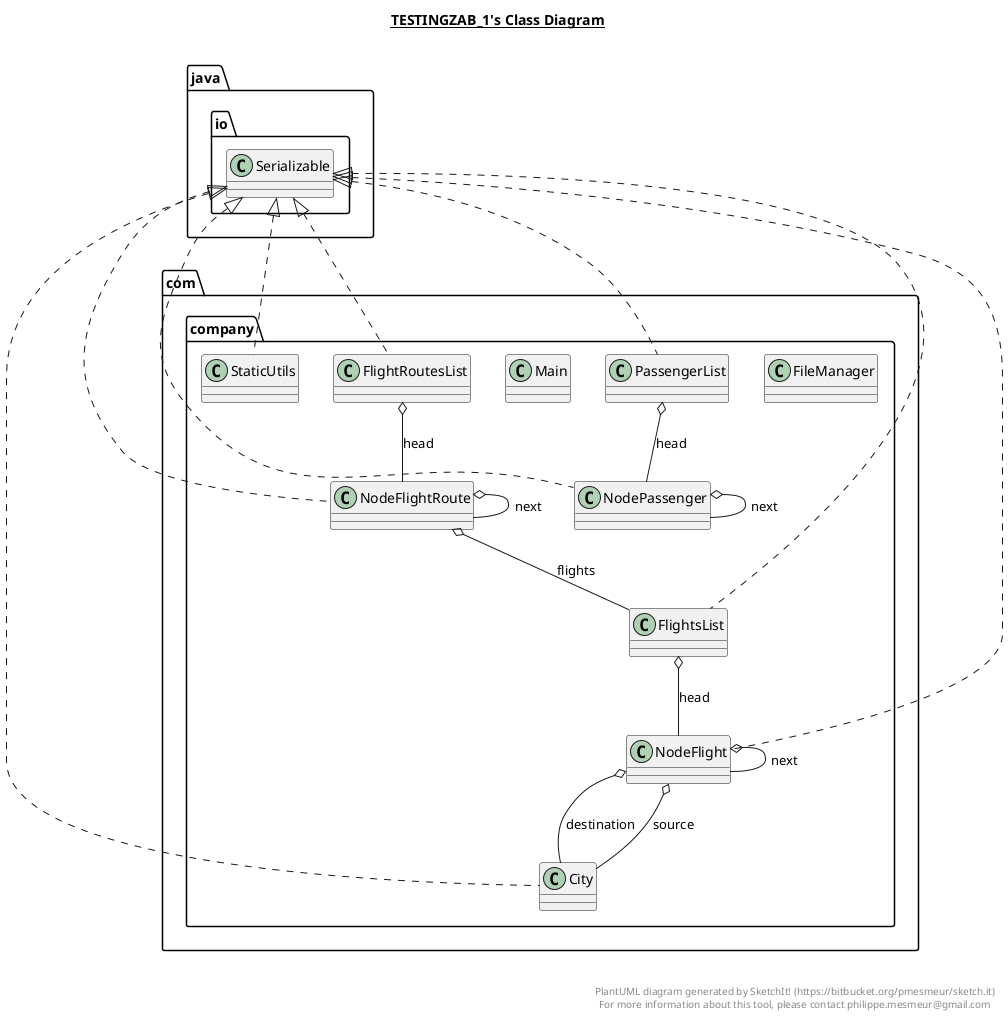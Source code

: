 @startuml

title __TESTINGZAB_1's Class Diagram__\n

  namespace com.company {
    class com.company.City {
    }
  }
  

  namespace com.company {
    class com.company.FileManager {
    }
  }
  

  namespace com.company {
    class com.company.FlightRoutesList {
    }
  }
  

  namespace com.company {
    class com.company.FlightsList {
    }
  }
  

  namespace com.company {
    class com.company.Main {
    }
  }
  

  namespace com.company {
    class com.company.NodeFlight {
    }
  }
  

  namespace com.company {
    class com.company.NodeFlightRoute {
    }
  }
  

  namespace com.company {
    class com.company.NodePassenger {
    }
  }
  

  namespace com.company {
    class com.company.PassengerList {
    }
  }
  

  namespace com.company {
    class com.company.StaticUtils {
    }
  }
  

  com.company.City .up.|> java.io.Serializable
  com.company.FlightRoutesList .up.|> java.io.Serializable
  com.company.FlightRoutesList o-- com.company.NodeFlightRoute : head
  com.company.FlightsList .up.|> java.io.Serializable
  com.company.FlightsList o-- com.company.NodeFlight : head
  com.company.NodeFlight .up.|> java.io.Serializable
  com.company.NodeFlight o-- com.company.City : destination
  com.company.NodeFlight o-- com.company.NodeFlight : next
  com.company.NodeFlight o-- com.company.City : source
  com.company.NodeFlightRoute .up.|> java.io.Serializable
  com.company.NodeFlightRoute o-- com.company.NodeFlightRoute : next
  com.company.NodeFlightRoute o-- com.company.FlightsList : flights
  com.company.NodePassenger .up.|> java.io.Serializable
  com.company.NodePassenger o-- com.company.NodePassenger : next
  com.company.PassengerList .up.|> java.io.Serializable
  com.company.PassengerList o-- com.company.NodePassenger : head
  com.company.StaticUtils .up.|> java.io.Serializable


right footer


PlantUML diagram generated by SketchIt! (https://bitbucket.org/pmesmeur/sketch.it)
For more information about this tool, please contact philippe.mesmeur@gmail.com
endfooter

@enduml
